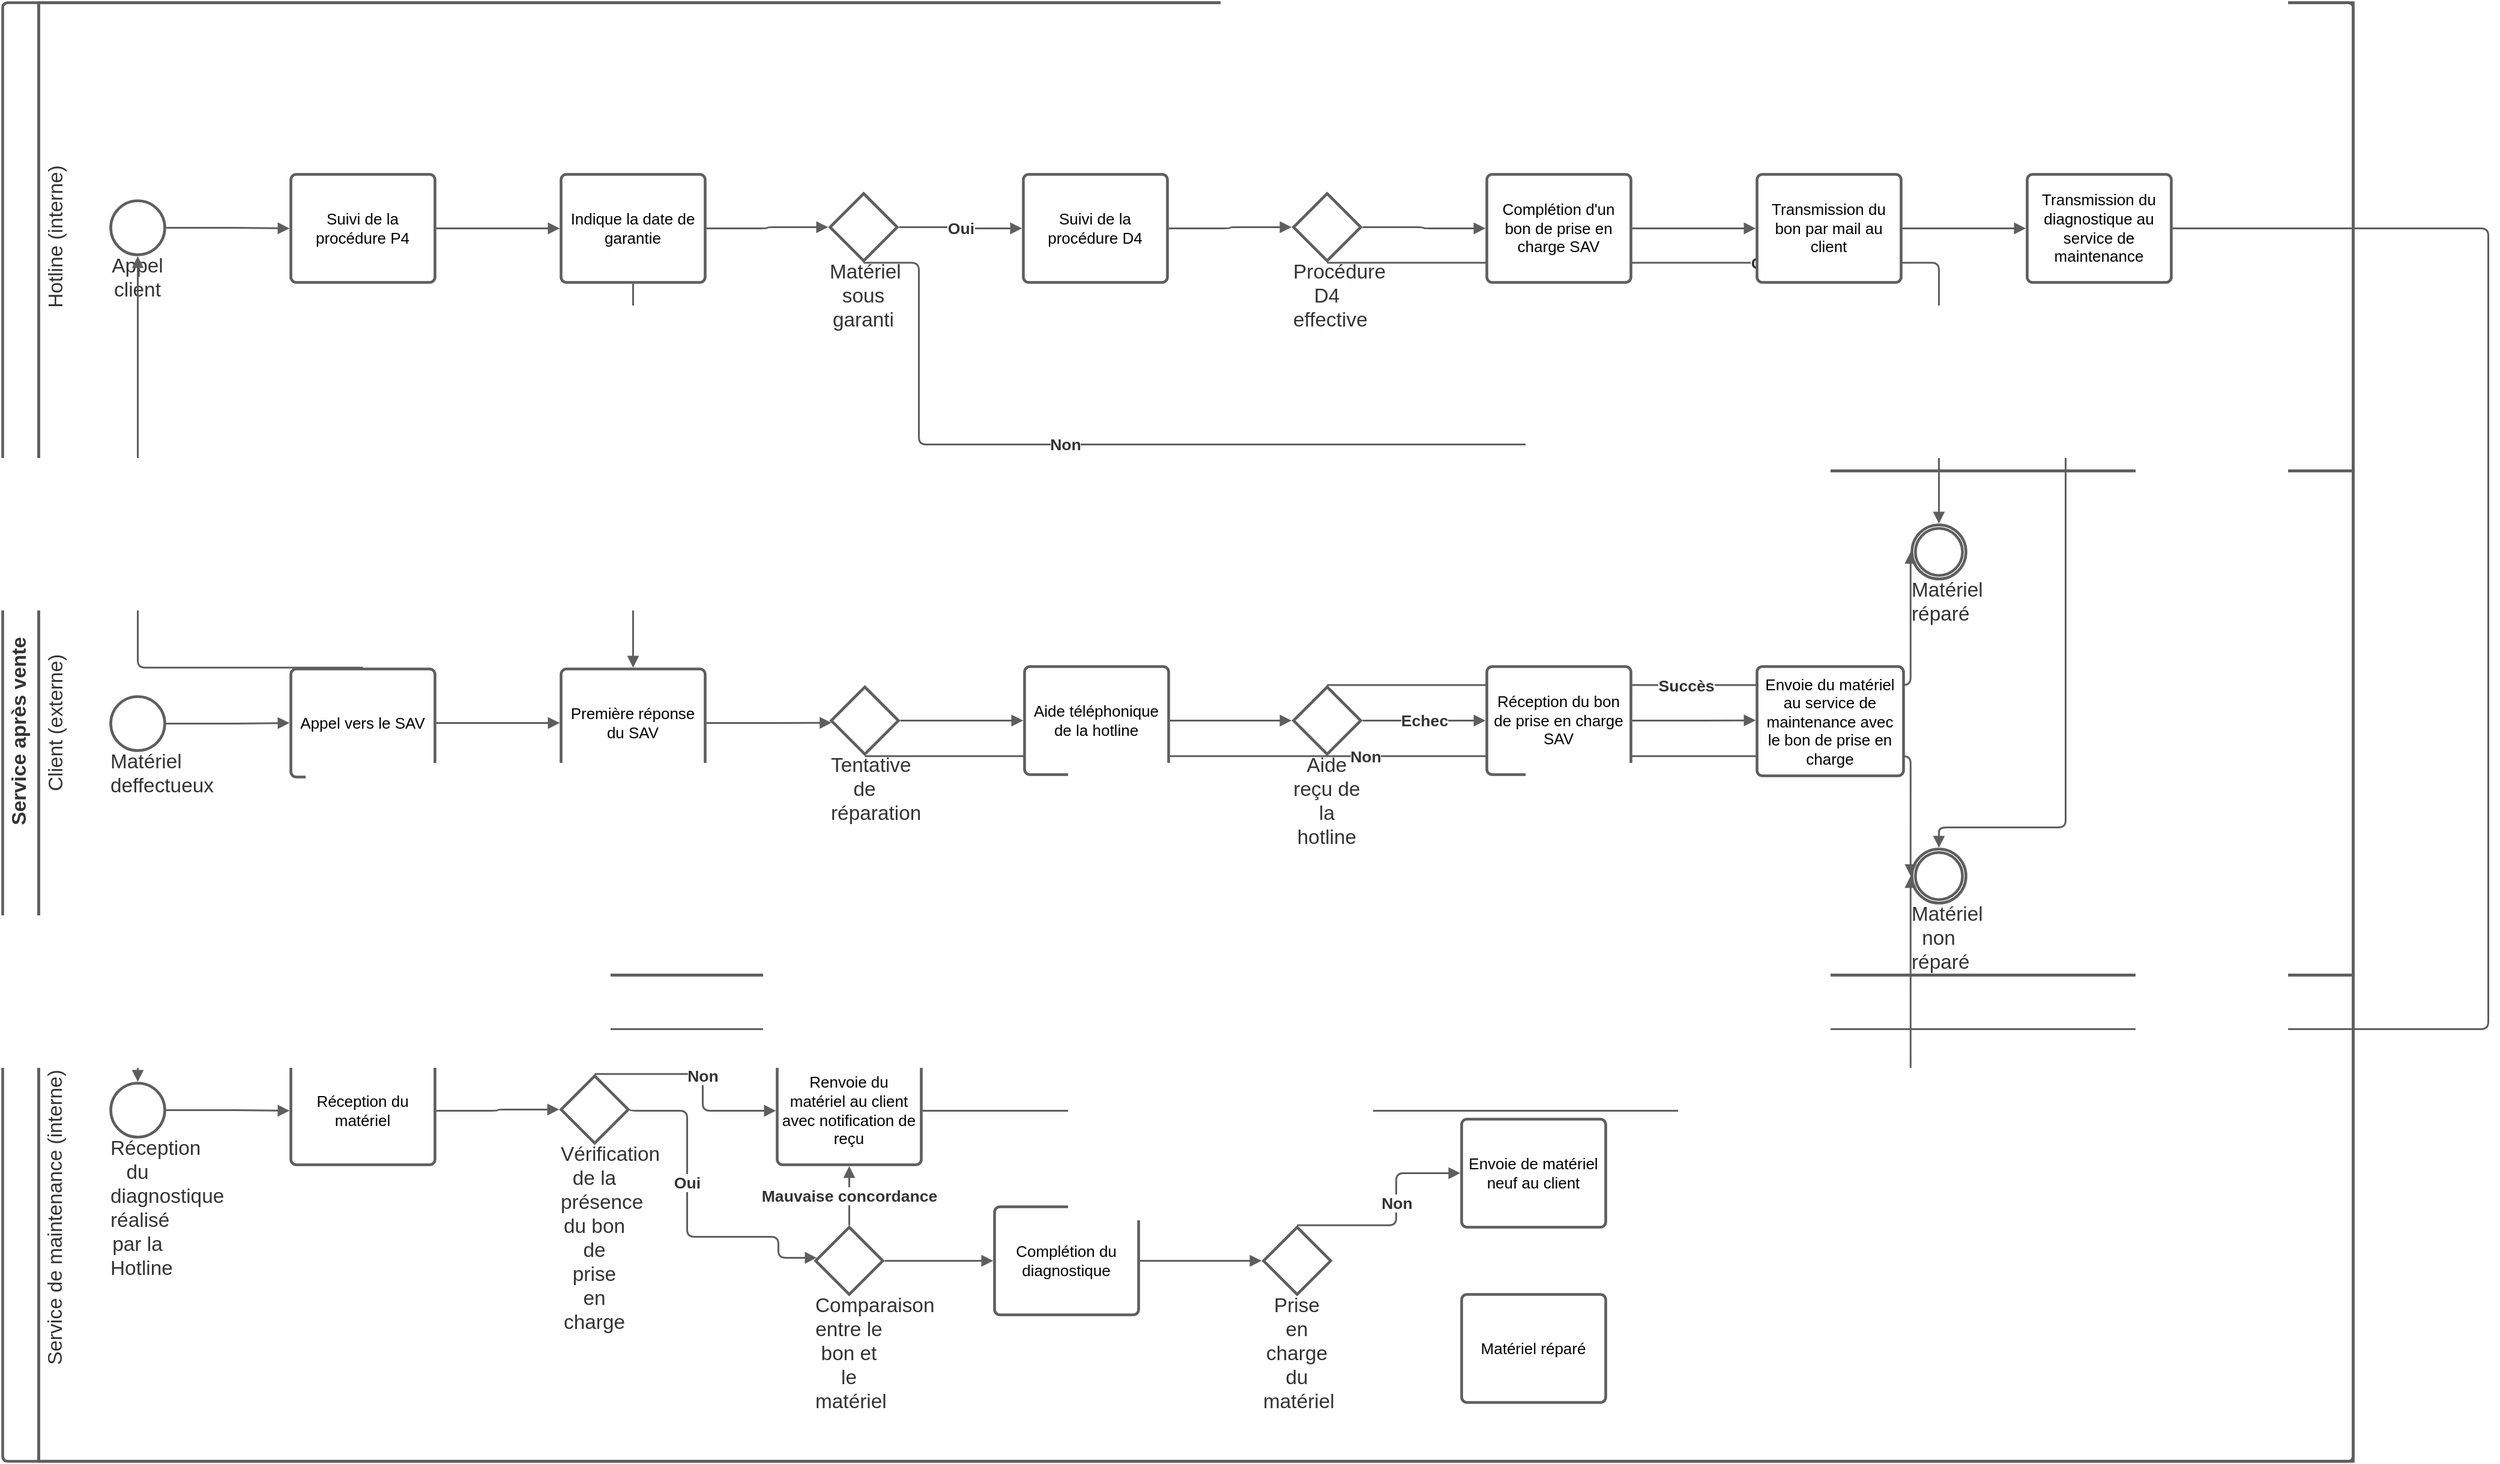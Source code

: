 <mxfile version="21.6.1" type="github">
  <diagram name="Page-1" id="6JYRjCadyEY4bwgdQMWB">
    <mxGraphModel dx="1985" dy="4002" grid="1" gridSize="10" guides="1" tooltips="1" connect="1" arrows="1" fold="1" page="1" pageScale="1" pageWidth="827" pageHeight="1169" math="0" shadow="0">
      <root>
        <mxCell id="0" />
        <mxCell id="1" parent="0" />
        <mxCell id="GJ76FNxvmAw6E44nZwrg-1" value="Service après vente" style="swimlane;startSize=30;html=1;whiteSpace=wrap;childLayout=stackLayout;resizeParent=1;dropTarget=0;horizontalStack=0;spacing=0;strokeColor=#5e5e5e;strokeOpacity=100;rounded=1;absoluteArcSize=1;arcSize=9;horizontal=0;strokeWidth=2.3;container=1;pointerEvents=0;collapsible=0;recursiveResize=0;fontSize=16.7;fontColor=#333333;align=center;" vertex="1" parent="1">
          <mxGeometry x="90" y="-240" width="1957.5" height="1215" isRotated="1" as="geometry" />
        </mxCell>
        <mxCell id="GJ76FNxvmAw6E44nZwrg-2" value="Hotline (interne)" style="swimlane;html=1;whiteSpace=wrap;connectable=0;fontStyle=0;startSize=30;dropTarget=0;rounded=0;horizontal=0;swimlaneLine=0;fillColor=none;spacing=0;strokeColor=#5e5e5e;strokeOpacity=100;strokeWidth=2.3;container=1;pointerEvents=0;collapsible=0;recursiveResize=0;fontSize=16.7;fontColor=#333333;align=center;" vertex="1" parent="GJ76FNxvmAw6E44nZwrg-1">
          <mxGeometry x="30" width="1927.5" height="390" as="geometry" />
        </mxCell>
        <mxCell id="GJ76FNxvmAw6E44nZwrg-3" value="Client (externe)" style="swimlane;html=1;whiteSpace=wrap;connectable=0;fontStyle=0;startSize=30;dropTarget=0;rounded=0;horizontal=0;swimlaneLine=0;fillColor=none;spacing=0;strokeColor=#5e5e5e;strokeOpacity=100;strokeWidth=2.3;container=1;pointerEvents=0;collapsible=0;recursiveResize=0;fontSize=16.7;fontColor=#333333;align=center;" vertex="1" parent="GJ76FNxvmAw6E44nZwrg-1">
          <mxGeometry x="30" y="390" width="1927.5" height="420" as="geometry" />
        </mxCell>
        <mxCell id="GJ76FNxvmAw6E44nZwrg-4" value="Service de maintenance (interne)" style="swimlane;html=1;whiteSpace=wrap;connectable=0;fontStyle=0;startSize=30;dropTarget=0;rounded=0;horizontal=0;swimlaneLine=0;fillColor=none;spacing=0;strokeColor=#5e5e5e;strokeOpacity=100;strokeWidth=2.3;container=1;pointerEvents=0;collapsible=0;recursiveResize=0;fontSize=16.7;fontColor=#333333;align=center;" vertex="1" parent="GJ76FNxvmAw6E44nZwrg-1">
          <mxGeometry x="30" y="810" width="1927.5" height="405" as="geometry" />
        </mxCell>
        <mxCell id="GJ76FNxvmAw6E44nZwrg-5" value="Appel client" style="html=1;overflow=block;blockSpacing=1;whiteSpace=wrap;shape=mxgraph.bpmn.shape;verticalLabelPosition=bottom;verticalAlign=top;outline=standard;fontSize=16.7;fontColor=#333333;align=center;spacing=0;strokeColor=#5e5e5e;strokeOpacity=100;rounded=1;absoluteArcSize=1;arcSize=9;strokeWidth=2.3;" vertex="1" parent="1">
          <mxGeometry x="180" y="-75" width="45" height="45" as="geometry" />
        </mxCell>
        <mxCell id="GJ76FNxvmAw6E44nZwrg-6" value="Matériel réparé" style="html=1;overflow=block;blockSpacing=1;whiteSpace=wrap;shape=mxgraph.bpmn.shape;verticalLabelPosition=bottom;verticalAlign=top;outline=throwing;fontSize=16.7;fontColor=#333333;align=center;spacing=0;strokeColor=#5e5e5e;strokeOpacity=100;rounded=1;absoluteArcSize=1;arcSize=9;strokeWidth=2.3;" vertex="1" parent="1">
          <mxGeometry x="1680" y="195" width="45" height="45" as="geometry" />
        </mxCell>
        <mxCell id="GJ76FNxvmAw6E44nZwrg-7" value="Matériel non réparé" style="html=1;overflow=block;blockSpacing=1;whiteSpace=wrap;shape=mxgraph.bpmn.shape;verticalLabelPosition=bottom;verticalAlign=top;outline=throwing;fontSize=16.7;fontColor=#333333;align=center;spacing=0;strokeColor=#5e5e5e;strokeOpacity=100;rounded=1;absoluteArcSize=1;arcSize=9;strokeWidth=2.3;" vertex="1" parent="1">
          <mxGeometry x="1680" y="465" width="45" height="45" as="geometry" />
        </mxCell>
        <mxCell id="GJ76FNxvmAw6E44nZwrg-8" value="Matériel deffectueux" style="html=1;overflow=block;blockSpacing=1;whiteSpace=wrap;shape=mxgraph.bpmn.shape;verticalLabelPosition=bottom;verticalAlign=top;outline=standard;fontSize=16.7;fontColor=#333333;align=center;spacing=0;strokeColor=#5e5e5e;strokeOpacity=100;rounded=1;absoluteArcSize=1;arcSize=9;strokeWidth=2.3;" vertex="1" parent="1">
          <mxGeometry x="180" y="338" width="45" height="45" as="geometry" />
        </mxCell>
        <mxCell id="GJ76FNxvmAw6E44nZwrg-9" value="Appel vers le SAV" style="html=1;overflow=block;blockSpacing=1;whiteSpace=wrap;fontSize=13;spacing=3.8;strokeColor=#5e5e5e;strokeOpacity=100;rounded=1;absoluteArcSize=1;arcSize=9;strokeWidth=2.3;" vertex="1" parent="1">
          <mxGeometry x="330" y="315" width="120" height="90" as="geometry" />
        </mxCell>
        <mxCell id="GJ76FNxvmAw6E44nZwrg-10" value="" style="html=1;jettySize=18;whiteSpace=wrap;fontSize=13;strokeColor=#5E5E5E;strokeWidth=1.5;rounded=1;arcSize=12;edgeStyle=orthogonalEdgeStyle;startArrow=none;endArrow=block;endFill=1;exitX=1.025;exitY=0.5;exitPerimeter=0;entryX=-0.009;entryY=0.5;entryPerimeter=0;lucidId=6lbS3MnDKC8a;" edge="1" parent="1" source="GJ76FNxvmAw6E44nZwrg-8" target="GJ76FNxvmAw6E44nZwrg-9">
          <mxGeometry width="100" height="100" relative="1" as="geometry">
            <Array as="points" />
          </mxGeometry>
        </mxCell>
        <mxCell id="GJ76FNxvmAw6E44nZwrg-11" value="" style="html=1;jettySize=18;whiteSpace=wrap;fontSize=13;strokeColor=#5E5E5E;strokeWidth=1.5;rounded=1;arcSize=12;edgeStyle=orthogonalEdgeStyle;startArrow=none;endArrow=block;endFill=1;exitX=0.5;exitY=-0.012;exitPerimeter=0;entryX=0.5;entryY=1.025;entryPerimeter=0;lucidId=_lbShBt~~IaP;" edge="1" parent="1" source="GJ76FNxvmAw6E44nZwrg-9" target="GJ76FNxvmAw6E44nZwrg-5">
          <mxGeometry width="100" height="100" relative="1" as="geometry">
            <Array as="points" />
          </mxGeometry>
        </mxCell>
        <mxCell id="GJ76FNxvmAw6E44nZwrg-12" value="Suivi de la procédure P4" style="html=1;overflow=block;blockSpacing=1;whiteSpace=wrap;fontSize=13;spacing=3.8;strokeColor=#5e5e5e;strokeOpacity=100;rounded=1;absoluteArcSize=1;arcSize=9;strokeWidth=2.3;" vertex="1" parent="1">
          <mxGeometry x="330" y="-97" width="120" height="90" as="geometry" />
        </mxCell>
        <mxCell id="GJ76FNxvmAw6E44nZwrg-13" value="" style="html=1;jettySize=18;whiteSpace=wrap;fontSize=13;strokeColor=#5E5E5E;strokeWidth=1.5;rounded=1;arcSize=12;edgeStyle=orthogonalEdgeStyle;startArrow=none;endArrow=block;endFill=1;exitX=1.025;exitY=0.5;exitPerimeter=0;entryX=-0.009;entryY=0.5;entryPerimeter=0;lucidId=wmbSbe.m9Zz-;" edge="1" parent="1" source="GJ76FNxvmAw6E44nZwrg-5" target="GJ76FNxvmAw6E44nZwrg-12">
          <mxGeometry width="100" height="100" relative="1" as="geometry">
            <Array as="points" />
          </mxGeometry>
        </mxCell>
        <mxCell id="GJ76FNxvmAw6E44nZwrg-14" value="Matériel sous garanti" style="html=1;overflow=block;blockSpacing=1;shape=mxgraph.bpmn.shape;perimeter=rhombusPerimeter;background=gateway;verticalLabelPosition=bottom;verticalAlign=top;outline=none;symbol=general;strokeColor=#5e5e5e;strokeOpacity=100;rounded=1;absoluteArcSize=1;arcSize=9;strokeWidth=2.3;whiteSpace=wrap;fontSize=16.7;fontColor=#333333;align=center;spacing=0;" vertex="1" parent="1">
          <mxGeometry x="779" y="-81" width="56" height="56" as="geometry" />
        </mxCell>
        <mxCell id="GJ76FNxvmAw6E44nZwrg-15" value="Suivi de la procédure D4" style="html=1;overflow=block;blockSpacing=1;whiteSpace=wrap;fontSize=13;spacing=3.8;strokeColor=#5e5e5e;strokeOpacity=100;rounded=1;absoluteArcSize=1;arcSize=9;strokeWidth=2.3;" vertex="1" parent="1">
          <mxGeometry x="940" y="-97" width="120" height="90" as="geometry" />
        </mxCell>
        <mxCell id="GJ76FNxvmAw6E44nZwrg-16" value="" style="html=1;jettySize=18;whiteSpace=wrap;fontSize=13;strokeColor=#5E5E5E;strokeWidth=1.5;rounded=1;arcSize=12;edgeStyle=orthogonalEdgeStyle;startArrow=none;endArrow=block;endFill=1;exitX=0.5;exitY=1.028;exitPerimeter=0;entryX=0.5;entryY=-0.025;entryPerimeter=0;lucidId=qnbS0~fYX3b4;" edge="1" parent="1" source="GJ76FNxvmAw6E44nZwrg-14" target="GJ76FNxvmAw6E44nZwrg-7">
          <mxGeometry width="100" height="100" relative="1" as="geometry">
            <Array as="points">
              <mxPoint x="853" y="128" />
              <mxPoint x="1808" y="128" />
              <mxPoint x="1808" y="447" />
              <mxPoint x="1703" y="447" />
            </Array>
          </mxGeometry>
        </mxCell>
        <mxCell id="GJ76FNxvmAw6E44nZwrg-17" value="Non" style="text;html=1;resizable=0;labelBackgroundColor=default;align=center;verticalAlign=middle;fontStyle=1;fontColor=#333333;fontSize=13.3;" vertex="1" parent="GJ76FNxvmAw6E44nZwrg-16">
          <mxGeometry x="-0.6" relative="1" as="geometry" />
        </mxCell>
        <mxCell id="GJ76FNxvmAw6E44nZwrg-18" value="" style="html=1;jettySize=18;whiteSpace=wrap;fontSize=13;strokeColor=#5E5E5E;strokeWidth=1.5;rounded=1;arcSize=12;edgeStyle=orthogonalEdgeStyle;startArrow=none;endArrow=block;endFill=1;exitX=1.028;exitY=0.5;exitPerimeter=0;entryX=-0.009;entryY=0.5;entryPerimeter=0;lucidId=KnbSWCPCctOc;" edge="1" parent="1" source="GJ76FNxvmAw6E44nZwrg-14" target="GJ76FNxvmAw6E44nZwrg-15">
          <mxGeometry width="100" height="100" relative="1" as="geometry">
            <Array as="points" />
          </mxGeometry>
        </mxCell>
        <mxCell id="GJ76FNxvmAw6E44nZwrg-19" value="Oui" style="text;html=1;resizable=0;labelBackgroundColor=default;align=center;verticalAlign=middle;fontStyle=1;fontColor=#333333;fontSize=13.3;" vertex="1" parent="GJ76FNxvmAw6E44nZwrg-18">
          <mxGeometry relative="1" as="geometry" />
        </mxCell>
        <mxCell id="GJ76FNxvmAw6E44nZwrg-20" value="Indique la date de garantie" style="html=1;overflow=block;blockSpacing=1;whiteSpace=wrap;fontSize=13;spacing=3.8;strokeColor=#5e5e5e;strokeOpacity=100;rounded=1;absoluteArcSize=1;arcSize=9;strokeWidth=2.3;" vertex="1" parent="1">
          <mxGeometry x="555" y="-97" width="120" height="90" as="geometry" />
        </mxCell>
        <mxCell id="GJ76FNxvmAw6E44nZwrg-21" value="" style="html=1;jettySize=18;whiteSpace=wrap;fontSize=13;strokeColor=#5E5E5E;strokeWidth=1.5;rounded=1;arcSize=12;edgeStyle=orthogonalEdgeStyle;startArrow=none;endArrow=block;endFill=1;exitX=1.009;exitY=0.5;exitPerimeter=0;entryX=-0.009;entryY=0.5;entryPerimeter=0;lucidId=oobSob9LHV8A;" edge="1" parent="1" source="GJ76FNxvmAw6E44nZwrg-12" target="GJ76FNxvmAw6E44nZwrg-20">
          <mxGeometry width="100" height="100" relative="1" as="geometry">
            <Array as="points" />
          </mxGeometry>
        </mxCell>
        <mxCell id="GJ76FNxvmAw6E44nZwrg-22" value="Première réponse du SAV" style="html=1;overflow=block;blockSpacing=1;whiteSpace=wrap;fontSize=13;spacing=3.8;strokeColor=#5e5e5e;strokeOpacity=100;rounded=1;absoluteArcSize=1;arcSize=9;strokeWidth=2.3;" vertex="1" parent="1">
          <mxGeometry x="555" y="315" width="120" height="90" as="geometry" />
        </mxCell>
        <mxCell id="GJ76FNxvmAw6E44nZwrg-23" value="" style="html=1;jettySize=18;whiteSpace=wrap;fontSize=13;strokeColor=#5E5E5E;strokeWidth=1.5;rounded=1;arcSize=12;edgeStyle=orthogonalEdgeStyle;startArrow=none;endArrow=block;endFill=1;exitX=1.009;exitY=0.5;exitPerimeter=0;entryX=-0.009;entryY=0.5;entryPerimeter=0;lucidId=KobSYkvEAMGF;" edge="1" parent="1" source="GJ76FNxvmAw6E44nZwrg-9" target="GJ76FNxvmAw6E44nZwrg-22">
          <mxGeometry width="100" height="100" relative="1" as="geometry">
            <Array as="points" />
          </mxGeometry>
        </mxCell>
        <mxCell id="GJ76FNxvmAw6E44nZwrg-24" value="" style="html=1;jettySize=18;whiteSpace=wrap;fontSize=13;strokeColor=#5E5E5E;strokeWidth=1.5;rounded=1;arcSize=12;edgeStyle=orthogonalEdgeStyle;startArrow=none;endArrow=block;endFill=1;exitX=0.5;exitY=1.012;exitPerimeter=0;entryX=0.5;entryY=-0.012;entryPerimeter=0;lucidId=2obSBt8gbsO1;" edge="1" parent="1" source="GJ76FNxvmAw6E44nZwrg-20" target="GJ76FNxvmAw6E44nZwrg-22">
          <mxGeometry width="100" height="100" relative="1" as="geometry">
            <Array as="points" />
          </mxGeometry>
        </mxCell>
        <mxCell id="GJ76FNxvmAw6E44nZwrg-25" value="" style="html=1;jettySize=18;whiteSpace=wrap;fontSize=13;strokeColor=#5E5E5E;strokeWidth=1.5;rounded=1;arcSize=12;edgeStyle=orthogonalEdgeStyle;startArrow=none;endArrow=block;endFill=1;exitX=1.009;exitY=0.5;exitPerimeter=0;entryX=-0.028;entryY=0.5;entryPerimeter=0;lucidId=kpbSt8hJ0QST;" edge="1" parent="1" source="GJ76FNxvmAw6E44nZwrg-20" target="GJ76FNxvmAw6E44nZwrg-14">
          <mxGeometry width="100" height="100" relative="1" as="geometry">
            <Array as="points" />
          </mxGeometry>
        </mxCell>
        <mxCell id="GJ76FNxvmAw6E44nZwrg-26" value="Tentative de réparation" style="html=1;overflow=block;blockSpacing=1;shape=mxgraph.bpmn.shape;perimeter=rhombusPerimeter;background=gateway;verticalLabelPosition=bottom;verticalAlign=top;outline=none;symbol=general;strokeColor=#5e5e5e;strokeOpacity=100;rounded=1;absoluteArcSize=1;arcSize=9;strokeWidth=2.3;whiteSpace=wrap;fontSize=16.7;fontColor=#333333;align=center;spacing=0;" vertex="1" parent="1">
          <mxGeometry x="780" y="330" width="56" height="56" as="geometry" />
        </mxCell>
        <mxCell id="GJ76FNxvmAw6E44nZwrg-27" value="" style="html=1;jettySize=18;whiteSpace=wrap;fontSize=13;strokeColor=#5E5E5E;strokeWidth=1.5;rounded=1;arcSize=12;edgeStyle=orthogonalEdgeStyle;startArrow=none;endArrow=block;endFill=1;exitX=0.5;exitY=1.028;exitPerimeter=0;entryX=-0.025;entryY=0.5;entryPerimeter=0;lucidId=8pbSl2vV_Hyd;" edge="1" parent="1" source="GJ76FNxvmAw6E44nZwrg-26" target="GJ76FNxvmAw6E44nZwrg-7">
          <mxGeometry width="100" height="100" relative="1" as="geometry">
            <Array as="points" />
          </mxGeometry>
        </mxCell>
        <mxCell id="GJ76FNxvmAw6E44nZwrg-28" value="Non" style="text;html=1;resizable=0;labelBackgroundColor=default;align=center;verticalAlign=middle;fontStyle=1;fontColor=#333333;fontSize=13.3;" vertex="1" parent="GJ76FNxvmAw6E44nZwrg-27">
          <mxGeometry x="-0.142" relative="1" as="geometry" />
        </mxCell>
        <mxCell id="GJ76FNxvmAw6E44nZwrg-29" value="" style="html=1;jettySize=18;whiteSpace=wrap;fontSize=13;strokeColor=#5E5E5E;strokeWidth=1.5;rounded=1;arcSize=12;edgeStyle=orthogonalEdgeStyle;startArrow=none;endArrow=block;endFill=1;exitX=1.009;exitY=0.5;exitPerimeter=0;entryX=0.005;entryY=0.533;entryPerimeter=0;lucidId=~pbSmgIcuJMA;" edge="1" parent="1" source="GJ76FNxvmAw6E44nZwrg-22" target="GJ76FNxvmAw6E44nZwrg-26">
          <mxGeometry width="100" height="100" relative="1" as="geometry">
            <Array as="points" />
          </mxGeometry>
        </mxCell>
        <mxCell id="GJ76FNxvmAw6E44nZwrg-30" value="Procédure D4 effective" style="html=1;overflow=block;blockSpacing=1;shape=mxgraph.bpmn.shape;perimeter=rhombusPerimeter;background=gateway;verticalLabelPosition=bottom;verticalAlign=top;outline=none;symbol=general;strokeColor=#5e5e5e;strokeOpacity=100;rounded=1;absoluteArcSize=1;arcSize=9;strokeWidth=2.3;whiteSpace=wrap;fontSize=16.7;fontColor=#333333;align=center;spacing=0;" vertex="1" parent="1">
          <mxGeometry x="1165" y="-81" width="56" height="56" as="geometry" />
        </mxCell>
        <mxCell id="GJ76FNxvmAw6E44nZwrg-31" value="" style="html=1;jettySize=18;whiteSpace=wrap;fontSize=13;strokeColor=#5E5E5E;strokeWidth=1.5;rounded=1;arcSize=12;edgeStyle=orthogonalEdgeStyle;startArrow=none;endArrow=block;endFill=1;exitX=0.5;exitY=1.028;exitPerimeter=0;entryX=0.5;entryY=-0.025;entryPerimeter=0;lucidId=HrbSvaJ-P0S1;" edge="1" parent="1" source="GJ76FNxvmAw6E44nZwrg-30" target="GJ76FNxvmAw6E44nZwrg-6">
          <mxGeometry width="100" height="100" relative="1" as="geometry">
            <Array as="points" />
          </mxGeometry>
        </mxCell>
        <mxCell id="GJ76FNxvmAw6E44nZwrg-32" value="Oui" style="text;html=1;resizable=0;labelBackgroundColor=default;align=center;verticalAlign=middle;fontStyle=1;fontColor=#333333;fontSize=13.3;" vertex="1" parent="GJ76FNxvmAw6E44nZwrg-31">
          <mxGeometry relative="1" as="geometry" />
        </mxCell>
        <mxCell id="GJ76FNxvmAw6E44nZwrg-33" value="" style="html=1;jettySize=18;whiteSpace=wrap;fontSize=13;strokeColor=#5E5E5E;strokeWidth=1.5;rounded=1;arcSize=12;edgeStyle=orthogonalEdgeStyle;startArrow=none;endArrow=block;endFill=1;exitX=1.009;exitY=0.5;exitPerimeter=0;entryX=-0.028;entryY=0.5;entryPerimeter=0;lucidId=MrbSSx4Dz1t5;" edge="1" parent="1" source="GJ76FNxvmAw6E44nZwrg-15" target="GJ76FNxvmAw6E44nZwrg-30">
          <mxGeometry width="100" height="100" relative="1" as="geometry">
            <Array as="points" />
          </mxGeometry>
        </mxCell>
        <mxCell id="GJ76FNxvmAw6E44nZwrg-34" value="Complétion d&#39;un bon de prise en charge SAV" style="html=1;overflow=block;blockSpacing=1;whiteSpace=wrap;fontSize=13;spacing=3.8;strokeColor=#5e5e5e;strokeOpacity=100;rounded=1;absoluteArcSize=1;arcSize=9;strokeWidth=2.3;" vertex="1" parent="1">
          <mxGeometry x="1326" y="-97" width="120" height="90" as="geometry" />
        </mxCell>
        <mxCell id="GJ76FNxvmAw6E44nZwrg-35" value="" style="html=1;jettySize=18;whiteSpace=wrap;fontSize=13;strokeColor=#5E5E5E;strokeWidth=1.5;rounded=1;arcSize=12;edgeStyle=orthogonalEdgeStyle;startArrow=none;endArrow=block;endFill=1;exitX=1.028;exitY=0.5;exitPerimeter=0;entryX=-0.009;entryY=0.5;entryPerimeter=0;lucidId=3rbSXwTmLXks;" edge="1" parent="1" source="GJ76FNxvmAw6E44nZwrg-30" target="GJ76FNxvmAw6E44nZwrg-34">
          <mxGeometry width="100" height="100" relative="1" as="geometry">
            <Array as="points" />
          </mxGeometry>
        </mxCell>
        <mxCell id="GJ76FNxvmAw6E44nZwrg-36" value="Transmission du bon par mail au client" style="html=1;overflow=block;blockSpacing=1;whiteSpace=wrap;fontSize=13;spacing=3.8;strokeColor=#5e5e5e;strokeOpacity=100;rounded=1;absoluteArcSize=1;arcSize=9;strokeWidth=2.3;" vertex="1" parent="1">
          <mxGeometry x="1551" y="-97" width="120" height="90" as="geometry" />
        </mxCell>
        <mxCell id="GJ76FNxvmAw6E44nZwrg-37" value="" style="html=1;jettySize=18;whiteSpace=wrap;fontSize=13;strokeColor=#5E5E5E;strokeWidth=1.5;rounded=1;arcSize=12;edgeStyle=orthogonalEdgeStyle;startArrow=none;endArrow=block;endFill=1;exitX=1.009;exitY=0.5;exitPerimeter=0;entryX=-0.009;entryY=0.5;entryPerimeter=0;lucidId=NsbS2H3uDy3F;" edge="1" parent="1" source="GJ76FNxvmAw6E44nZwrg-34" target="GJ76FNxvmAw6E44nZwrg-36">
          <mxGeometry width="100" height="100" relative="1" as="geometry">
            <Array as="points" />
          </mxGeometry>
        </mxCell>
        <mxCell id="GJ76FNxvmAw6E44nZwrg-38" value="Aide téléphonique de la hotline" style="html=1;overflow=block;blockSpacing=1;whiteSpace=wrap;fontSize=13;spacing=3.8;strokeColor=#5e5e5e;strokeOpacity=100;rounded=1;absoluteArcSize=1;arcSize=9;strokeWidth=2.3;" vertex="1" parent="1">
          <mxGeometry x="941" y="313" width="120" height="90" as="geometry" />
        </mxCell>
        <mxCell id="GJ76FNxvmAw6E44nZwrg-39" value="" style="html=1;jettySize=18;whiteSpace=wrap;fontSize=13;strokeColor=#5E5E5E;strokeWidth=1.5;rounded=1;arcSize=12;edgeStyle=orthogonalEdgeStyle;startArrow=none;endArrow=block;endFill=1;exitX=1.028;exitY=0.5;exitPerimeter=0;entryX=-0.009;entryY=0.5;entryPerimeter=0;lucidId=BtbSnaCFP-XN;" edge="1" parent="1" source="GJ76FNxvmAw6E44nZwrg-26" target="GJ76FNxvmAw6E44nZwrg-38">
          <mxGeometry width="100" height="100" relative="1" as="geometry">
            <Array as="points" />
          </mxGeometry>
        </mxCell>
        <mxCell id="GJ76FNxvmAw6E44nZwrg-40" value="Aide reçu de la hotline" style="html=1;overflow=block;blockSpacing=1;shape=mxgraph.bpmn.shape;perimeter=rhombusPerimeter;background=gateway;verticalLabelPosition=bottom;verticalAlign=top;outline=none;symbol=general;strokeColor=#5e5e5e;strokeOpacity=100;rounded=1;absoluteArcSize=1;arcSize=9;strokeWidth=2.3;whiteSpace=wrap;fontSize=16.7;fontColor=#333333;align=center;spacing=0;" vertex="1" parent="1">
          <mxGeometry x="1165" y="330" width="56" height="56" as="geometry" />
        </mxCell>
        <mxCell id="GJ76FNxvmAw6E44nZwrg-41" value="" style="html=1;jettySize=18;whiteSpace=wrap;fontSize=13;strokeColor=#5E5E5E;strokeWidth=1.5;rounded=1;arcSize=12;edgeStyle=orthogonalEdgeStyle;startArrow=none;endArrow=block;endFill=1;exitX=1.009;exitY=0.5;exitPerimeter=0;entryX=-0.028;entryY=0.5;entryPerimeter=0;lucidId=LtbS00tfWT6a;" edge="1" parent="1" source="GJ76FNxvmAw6E44nZwrg-38" target="GJ76FNxvmAw6E44nZwrg-40">
          <mxGeometry width="100" height="100" relative="1" as="geometry">
            <Array as="points" />
          </mxGeometry>
        </mxCell>
        <mxCell id="GJ76FNxvmAw6E44nZwrg-42" value="" style="html=1;jettySize=18;whiteSpace=wrap;fontSize=13;strokeColor=#5E5E5E;strokeWidth=1.5;rounded=1;arcSize=12;edgeStyle=orthogonalEdgeStyle;startArrow=none;endArrow=block;endFill=1;exitX=0.5;exitY=-0.028;exitPerimeter=0;entryX=-0.025;entryY=0.5;entryPerimeter=0;lucidId=9tbSacGWm95g;" edge="1" parent="1" source="GJ76FNxvmAw6E44nZwrg-40" target="GJ76FNxvmAw6E44nZwrg-6">
          <mxGeometry width="100" height="100" relative="1" as="geometry">
            <Array as="points" />
          </mxGeometry>
        </mxCell>
        <mxCell id="GJ76FNxvmAw6E44nZwrg-43" value="Succès" style="text;html=1;resizable=0;labelBackgroundColor=default;align=center;verticalAlign=middle;fontStyle=1;fontColor=#333333;fontSize=13.3;" vertex="1" parent="GJ76FNxvmAw6E44nZwrg-42">
          <mxGeometry relative="1" as="geometry" />
        </mxCell>
        <mxCell id="GJ76FNxvmAw6E44nZwrg-44" value="Réception du bon de prise en charge SAV" style="html=1;overflow=block;blockSpacing=1;whiteSpace=wrap;fontSize=13;spacing=3.8;strokeColor=#5e5e5e;strokeOpacity=100;rounded=1;absoluteArcSize=1;arcSize=9;strokeWidth=2.3;" vertex="1" parent="1">
          <mxGeometry x="1326" y="313" width="120" height="90" as="geometry" />
        </mxCell>
        <mxCell id="GJ76FNxvmAw6E44nZwrg-45" value="" style="html=1;jettySize=18;whiteSpace=wrap;fontSize=13;strokeColor=#5E5E5E;strokeWidth=1.5;rounded=1;arcSize=12;edgeStyle=orthogonalEdgeStyle;startArrow=none;endArrow=block;endFill=1;exitX=1.028;exitY=0.5;exitPerimeter=0;entryX=-0.009;entryY=0.5;entryPerimeter=0;lucidId=pubSlsunwu_d;" edge="1" parent="1" source="GJ76FNxvmAw6E44nZwrg-40" target="GJ76FNxvmAw6E44nZwrg-44">
          <mxGeometry width="100" height="100" relative="1" as="geometry">
            <Array as="points" />
          </mxGeometry>
        </mxCell>
        <mxCell id="GJ76FNxvmAw6E44nZwrg-46" value="Echec" style="text;html=1;resizable=0;labelBackgroundColor=default;align=center;verticalAlign=middle;fontStyle=1;fontColor=#333333;fontSize=13.3;" vertex="1" parent="GJ76FNxvmAw6E44nZwrg-45">
          <mxGeometry relative="1" as="geometry" />
        </mxCell>
        <mxCell id="GJ76FNxvmAw6E44nZwrg-47" value="Réception du diagnostique réalisé par la Hotline" style="html=1;overflow=block;blockSpacing=1;whiteSpace=wrap;shape=mxgraph.bpmn.shape;verticalLabelPosition=bottom;verticalAlign=top;outline=standard;fontSize=16.7;fontColor=#333333;align=center;spacing=0;strokeColor=#5e5e5e;strokeOpacity=100;rounded=1;absoluteArcSize=1;arcSize=9;strokeWidth=2.3;" vertex="1" parent="1">
          <mxGeometry x="180" y="660" width="45" height="45" as="geometry" />
        </mxCell>
        <mxCell id="GJ76FNxvmAw6E44nZwrg-48" value="Transmission du diagnostique au service de maintenance" style="html=1;overflow=block;blockSpacing=1;whiteSpace=wrap;fontSize=13;spacing=3.8;strokeColor=#5e5e5e;strokeOpacity=100;rounded=1;absoluteArcSize=1;arcSize=9;strokeWidth=2.3;" vertex="1" parent="1">
          <mxGeometry x="1776" y="-97" width="120" height="90" as="geometry" />
        </mxCell>
        <mxCell id="GJ76FNxvmAw6E44nZwrg-49" value="" style="html=1;jettySize=18;whiteSpace=wrap;fontSize=13;strokeColor=#5E5E5E;strokeWidth=1.5;rounded=1;arcSize=12;edgeStyle=orthogonalEdgeStyle;startArrow=none;endArrow=block;endFill=1;exitX=1.009;exitY=0.5;exitPerimeter=0;entryX=-0.009;entryY=0.5;entryPerimeter=0;lucidId=mvbSHBTKZO2S;" edge="1" parent="1" source="GJ76FNxvmAw6E44nZwrg-36" target="GJ76FNxvmAw6E44nZwrg-48">
          <mxGeometry width="100" height="100" relative="1" as="geometry">
            <Array as="points" />
          </mxGeometry>
        </mxCell>
        <mxCell id="GJ76FNxvmAw6E44nZwrg-50" value="" style="html=1;jettySize=18;whiteSpace=wrap;fontSize=13;strokeColor=#5E5E5E;strokeWidth=1.5;rounded=1;arcSize=12;edgeStyle=orthogonalEdgeStyle;startArrow=none;endArrow=block;endFill=1;exitX=1.009;exitY=0.5;exitPerimeter=0;entryX=0.5;entryY=-0.025;entryPerimeter=0;lucidId=BvbSgX2_yFJ8;" edge="1" parent="1" source="GJ76FNxvmAw6E44nZwrg-48" target="GJ76FNxvmAw6E44nZwrg-47">
          <mxGeometry width="100" height="100" relative="1" as="geometry">
            <Array as="points">
              <mxPoint x="2160" y="-52" />
              <mxPoint x="2160" y="615" />
              <mxPoint x="203" y="615" />
            </Array>
          </mxGeometry>
        </mxCell>
        <mxCell id="GJ76FNxvmAw6E44nZwrg-51" value="Envoie du matériel au service de maintenance avec le bon de prise en charge" style="html=1;overflow=block;blockSpacing=1;whiteSpace=wrap;fontSize=13;spacing=3.8;strokeColor=#5e5e5e;strokeOpacity=100;rounded=1;absoluteArcSize=1;arcSize=9;strokeWidth=2.3;" vertex="1" parent="1">
          <mxGeometry x="1551" y="313" width="122" height="91" as="geometry" />
        </mxCell>
        <mxCell id="GJ76FNxvmAw6E44nZwrg-52" value="" style="html=1;jettySize=18;whiteSpace=wrap;fontSize=13;strokeColor=#5E5E5E;strokeWidth=1.5;rounded=1;arcSize=12;edgeStyle=orthogonalEdgeStyle;startArrow=none;endArrow=block;endFill=1;exitX=1.009;exitY=0.5;exitPerimeter=0;entryX=-0.009;entryY=0.492;entryPerimeter=0;lucidId=NxbSKtL0imM-;" edge="1" parent="1" source="GJ76FNxvmAw6E44nZwrg-44" target="GJ76FNxvmAw6E44nZwrg-51">
          <mxGeometry width="100" height="100" relative="1" as="geometry">
            <Array as="points" />
          </mxGeometry>
        </mxCell>
        <mxCell id="GJ76FNxvmAw6E44nZwrg-53" value="Réception du matériel" style="html=1;overflow=block;blockSpacing=1;whiteSpace=wrap;fontSize=13;spacing=3.8;strokeColor=#5e5e5e;strokeOpacity=100;rounded=1;absoluteArcSize=1;arcSize=9;strokeWidth=2.3;" vertex="1" parent="1">
          <mxGeometry x="330" y="638" width="120" height="90" as="geometry" />
        </mxCell>
        <mxCell id="GJ76FNxvmAw6E44nZwrg-54" value="" style="html=1;jettySize=18;whiteSpace=wrap;fontSize=13;strokeColor=#5E5E5E;strokeWidth=1.5;rounded=1;arcSize=12;edgeStyle=orthogonalEdgeStyle;startArrow=none;endArrow=block;endFill=1;exitX=1.025;exitY=0.5;exitPerimeter=0;entryX=-0.009;entryY=0.5;entryPerimeter=0;lucidId=.xbSjDoVmaHB;" edge="1" parent="1" source="GJ76FNxvmAw6E44nZwrg-47" target="GJ76FNxvmAw6E44nZwrg-53">
          <mxGeometry width="100" height="100" relative="1" as="geometry">
            <Array as="points" />
          </mxGeometry>
        </mxCell>
        <mxCell id="GJ76FNxvmAw6E44nZwrg-55" value="Renvoie du matériel au client avec notification de reçu" style="html=1;overflow=block;blockSpacing=1;whiteSpace=wrap;fontSize=13;spacing=3.8;strokeColor=#5e5e5e;strokeOpacity=100;rounded=1;absoluteArcSize=1;arcSize=9;strokeWidth=2.3;" vertex="1" parent="1">
          <mxGeometry x="735" y="638" width="120" height="90" as="geometry" />
        </mxCell>
        <mxCell id="GJ76FNxvmAw6E44nZwrg-56" value="Vérification de la présence du bon de prise en charge" style="html=1;overflow=block;blockSpacing=1;shape=mxgraph.bpmn.shape;perimeter=rhombusPerimeter;background=gateway;verticalLabelPosition=bottom;verticalAlign=top;outline=none;symbol=general;strokeColor=#5e5e5e;strokeOpacity=100;rounded=1;absoluteArcSize=1;arcSize=9;strokeWidth=2.3;whiteSpace=wrap;fontSize=16.7;fontColor=#333333;align=center;spacing=0;" vertex="1" parent="1">
          <mxGeometry x="555" y="654" width="56" height="56" as="geometry" />
        </mxCell>
        <mxCell id="GJ76FNxvmAw6E44nZwrg-57" value="" style="html=1;jettySize=18;whiteSpace=wrap;fontSize=13;strokeColor=#5E5E5E;strokeWidth=1.5;rounded=1;arcSize=12;edgeStyle=orthogonalEdgeStyle;startArrow=none;endArrow=block;endFill=1;exitX=1.009;exitY=0.5;exitPerimeter=0;entryX=-0.028;entryY=0.5;entryPerimeter=0;lucidId=RybS5SP3qPm9;" edge="1" parent="1" source="GJ76FNxvmAw6E44nZwrg-53" target="GJ76FNxvmAw6E44nZwrg-56">
          <mxGeometry width="100" height="100" relative="1" as="geometry">
            <Array as="points" />
          </mxGeometry>
        </mxCell>
        <mxCell id="GJ76FNxvmAw6E44nZwrg-58" value="" style="html=1;jettySize=18;whiteSpace=wrap;fontSize=13;strokeColor=#5E5E5E;strokeWidth=1.5;rounded=1;arcSize=12;edgeStyle=orthogonalEdgeStyle;startArrow=none;endArrow=block;endFill=1;exitX=0.5;exitY=-0.028;exitPerimeter=0;entryX=-0.009;entryY=0.5;entryPerimeter=0;lucidId=.ybSEJlY61l8;" edge="1" parent="1" source="GJ76FNxvmAw6E44nZwrg-56" target="GJ76FNxvmAw6E44nZwrg-55">
          <mxGeometry width="100" height="100" relative="1" as="geometry">
            <Array as="points" />
          </mxGeometry>
        </mxCell>
        <mxCell id="GJ76FNxvmAw6E44nZwrg-59" value="Non" style="text;html=1;resizable=0;labelBackgroundColor=default;align=center;verticalAlign=middle;fontStyle=1;fontColor=#333333;fontSize=13.3;" vertex="1" parent="GJ76FNxvmAw6E44nZwrg-58">
          <mxGeometry relative="1" as="geometry" />
        </mxCell>
        <mxCell id="GJ76FNxvmAw6E44nZwrg-60" value="Comparaison entre le bon et le matériel" style="html=1;overflow=block;blockSpacing=1;shape=mxgraph.bpmn.shape;perimeter=rhombusPerimeter;background=gateway;verticalLabelPosition=bottom;verticalAlign=top;outline=none;symbol=general;strokeColor=#5e5e5e;strokeOpacity=100;rounded=1;absoluteArcSize=1;arcSize=9;strokeWidth=2.3;whiteSpace=wrap;fontSize=16.7;fontColor=#333333;align=center;spacing=0;" vertex="1" parent="1">
          <mxGeometry x="767" y="780" width="56" height="56" as="geometry" />
        </mxCell>
        <mxCell id="GJ76FNxvmAw6E44nZwrg-61" value="" style="html=1;jettySize=18;whiteSpace=wrap;fontSize=13;strokeColor=#5E5E5E;strokeWidth=1.5;rounded=1;arcSize=12;edgeStyle=orthogonalEdgeStyle;startArrow=none;endArrow=block;endFill=1;exitX=1.028;exitY=0.5;exitPerimeter=0;entryX=0.017;entryY=0.455;entryPerimeter=0;lucidId=OAbSeGJ.r2eZ;" edge="1" parent="1" source="GJ76FNxvmAw6E44nZwrg-56" target="GJ76FNxvmAw6E44nZwrg-60">
          <mxGeometry width="100" height="100" relative="1" as="geometry">
            <Array as="points">
              <mxPoint x="660" y="683" />
              <mxPoint x="660" y="788" />
              <mxPoint x="736" y="788" />
            </Array>
          </mxGeometry>
        </mxCell>
        <mxCell id="GJ76FNxvmAw6E44nZwrg-62" value="Oui" style="text;html=1;resizable=0;labelBackgroundColor=default;align=center;verticalAlign=middle;fontStyle=1;fontColor=#333333;fontSize=13.3;" vertex="1" parent="GJ76FNxvmAw6E44nZwrg-61">
          <mxGeometry x="-0.224" relative="1" as="geometry" />
        </mxCell>
        <mxCell id="GJ76FNxvmAw6E44nZwrg-63" value="" style="html=1;jettySize=18;whiteSpace=wrap;fontSize=13;strokeColor=#5E5E5E;strokeWidth=1.5;rounded=1;arcSize=12;edgeStyle=orthogonalEdgeStyle;startArrow=none;endArrow=block;endFill=1;exitX=0.5;exitY=-0.028;exitPerimeter=0;entryX=0.5;entryY=1.012;entryPerimeter=0;lucidId=~AbS_en426lL;" edge="1" parent="1" source="GJ76FNxvmAw6E44nZwrg-60" target="GJ76FNxvmAw6E44nZwrg-55">
          <mxGeometry width="100" height="100" relative="1" as="geometry">
            <Array as="points" />
          </mxGeometry>
        </mxCell>
        <mxCell id="GJ76FNxvmAw6E44nZwrg-64" value="Mauvaise concordance" style="text;html=1;resizable=0;labelBackgroundColor=default;align=center;verticalAlign=middle;fontStyle=1;fontColor=#333333;fontSize=13.3;" vertex="1" parent="GJ76FNxvmAw6E44nZwrg-63">
          <mxGeometry relative="1" as="geometry" />
        </mxCell>
        <mxCell id="GJ76FNxvmAw6E44nZwrg-65" value="" style="html=1;jettySize=18;whiteSpace=wrap;fontSize=13;strokeColor=#5E5E5E;strokeWidth=1.5;rounded=1;arcSize=12;edgeStyle=orthogonalEdgeStyle;startArrow=none;endArrow=block;endFill=1;exitX=1.009;exitY=0.5;exitPerimeter=0;entryX=-0.025;entryY=0.5;entryPerimeter=0;lucidId=LBbSfs5s4CK_;" edge="1" parent="1" source="GJ76FNxvmAw6E44nZwrg-55" target="GJ76FNxvmAw6E44nZwrg-7">
          <mxGeometry width="100" height="100" relative="1" as="geometry">
            <Array as="points" />
          </mxGeometry>
        </mxCell>
        <mxCell id="GJ76FNxvmAw6E44nZwrg-66" value="Complétion du diagnostique" style="html=1;overflow=block;blockSpacing=1;whiteSpace=wrap;fontSize=13;spacing=3.8;strokeColor=#5e5e5e;strokeOpacity=100;rounded=1;absoluteArcSize=1;arcSize=9;strokeWidth=2.3;" vertex="1" parent="1">
          <mxGeometry x="916" y="763" width="120" height="90" as="geometry" />
        </mxCell>
        <mxCell id="GJ76FNxvmAw6E44nZwrg-67" value="" style="html=1;jettySize=18;whiteSpace=wrap;fontSize=13;strokeColor=#5E5E5E;strokeWidth=1.5;rounded=1;arcSize=12;edgeStyle=orthogonalEdgeStyle;startArrow=none;endArrow=block;endFill=1;exitX=1.028;exitY=0.5;exitPerimeter=0;entryX=-0.009;entryY=0.5;entryPerimeter=0;lucidId=eCbSA9DfDDRv;" edge="1" parent="1" source="GJ76FNxvmAw6E44nZwrg-60" target="GJ76FNxvmAw6E44nZwrg-66">
          <mxGeometry width="100" height="100" relative="1" as="geometry">
            <Array as="points" />
          </mxGeometry>
        </mxCell>
        <mxCell id="GJ76FNxvmAw6E44nZwrg-68" value="Prise en charge du matériel" style="html=1;overflow=block;blockSpacing=1;shape=mxgraph.bpmn.shape;perimeter=rhombusPerimeter;background=gateway;verticalLabelPosition=bottom;verticalAlign=top;outline=none;symbol=general;strokeColor=#5e5e5e;strokeOpacity=100;rounded=1;absoluteArcSize=1;arcSize=9;strokeWidth=2.3;whiteSpace=wrap;fontSize=16.7;fontColor=#333333;align=center;spacing=0;" vertex="1" parent="1">
          <mxGeometry x="1140" y="780" width="56" height="56" as="geometry" />
        </mxCell>
        <mxCell id="GJ76FNxvmAw6E44nZwrg-69" value="" style="html=1;jettySize=18;whiteSpace=wrap;fontSize=13;strokeColor=#5E5E5E;strokeWidth=1.5;rounded=1;arcSize=12;edgeStyle=orthogonalEdgeStyle;startArrow=none;endArrow=block;endFill=1;exitX=1.009;exitY=0.5;exitPerimeter=0;entryX=-0.028;entryY=0.5;entryPerimeter=0;lucidId=uCbSjdQF3YZ1;" edge="1" parent="1" source="GJ76FNxvmAw6E44nZwrg-66" target="GJ76FNxvmAw6E44nZwrg-68">
          <mxGeometry width="100" height="100" relative="1" as="geometry">
            <Array as="points" />
          </mxGeometry>
        </mxCell>
        <mxCell id="GJ76FNxvmAw6E44nZwrg-70" value="Envoie de matériel neuf au client" style="html=1;overflow=block;blockSpacing=1;whiteSpace=wrap;fontSize=13;spacing=3.8;strokeColor=#5e5e5e;strokeOpacity=100;rounded=1;absoluteArcSize=1;arcSize=9;strokeWidth=2.3;" vertex="1" parent="1">
          <mxGeometry x="1305" y="690" width="120" height="90" as="geometry" />
        </mxCell>
        <mxCell id="GJ76FNxvmAw6E44nZwrg-71" value="" style="html=1;jettySize=18;whiteSpace=wrap;fontSize=13;strokeColor=#5E5E5E;strokeWidth=1.5;rounded=1;arcSize=12;edgeStyle=orthogonalEdgeStyle;startArrow=none;endArrow=block;endFill=1;exitX=0.5;exitY=-0.028;exitPerimeter=0;entryX=-0.009;entryY=0.5;entryPerimeter=0;lucidId=UDbSaZPN_kcJ;" edge="1" parent="1" source="GJ76FNxvmAw6E44nZwrg-68" target="GJ76FNxvmAw6E44nZwrg-70">
          <mxGeometry width="100" height="100" relative="1" as="geometry">
            <Array as="points" />
          </mxGeometry>
        </mxCell>
        <mxCell id="GJ76FNxvmAw6E44nZwrg-72" value="Non" style="text;html=1;resizable=0;labelBackgroundColor=default;align=center;verticalAlign=middle;fontStyle=1;fontColor=#333333;fontSize=13.3;" vertex="1" parent="GJ76FNxvmAw6E44nZwrg-71">
          <mxGeometry x="0.131" relative="1" as="geometry" />
        </mxCell>
        <mxCell id="GJ76FNxvmAw6E44nZwrg-73" value="Matériel réparé" style="html=1;overflow=block;blockSpacing=1;whiteSpace=wrap;fontSize=13;spacing=3.8;strokeColor=#5e5e5e;strokeOpacity=100;rounded=1;absoluteArcSize=1;arcSize=9;strokeWidth=2.3;" vertex="1" parent="1">
          <mxGeometry x="1305" y="836" width="120" height="90" as="geometry" />
        </mxCell>
      </root>
    </mxGraphModel>
  </diagram>
</mxfile>
